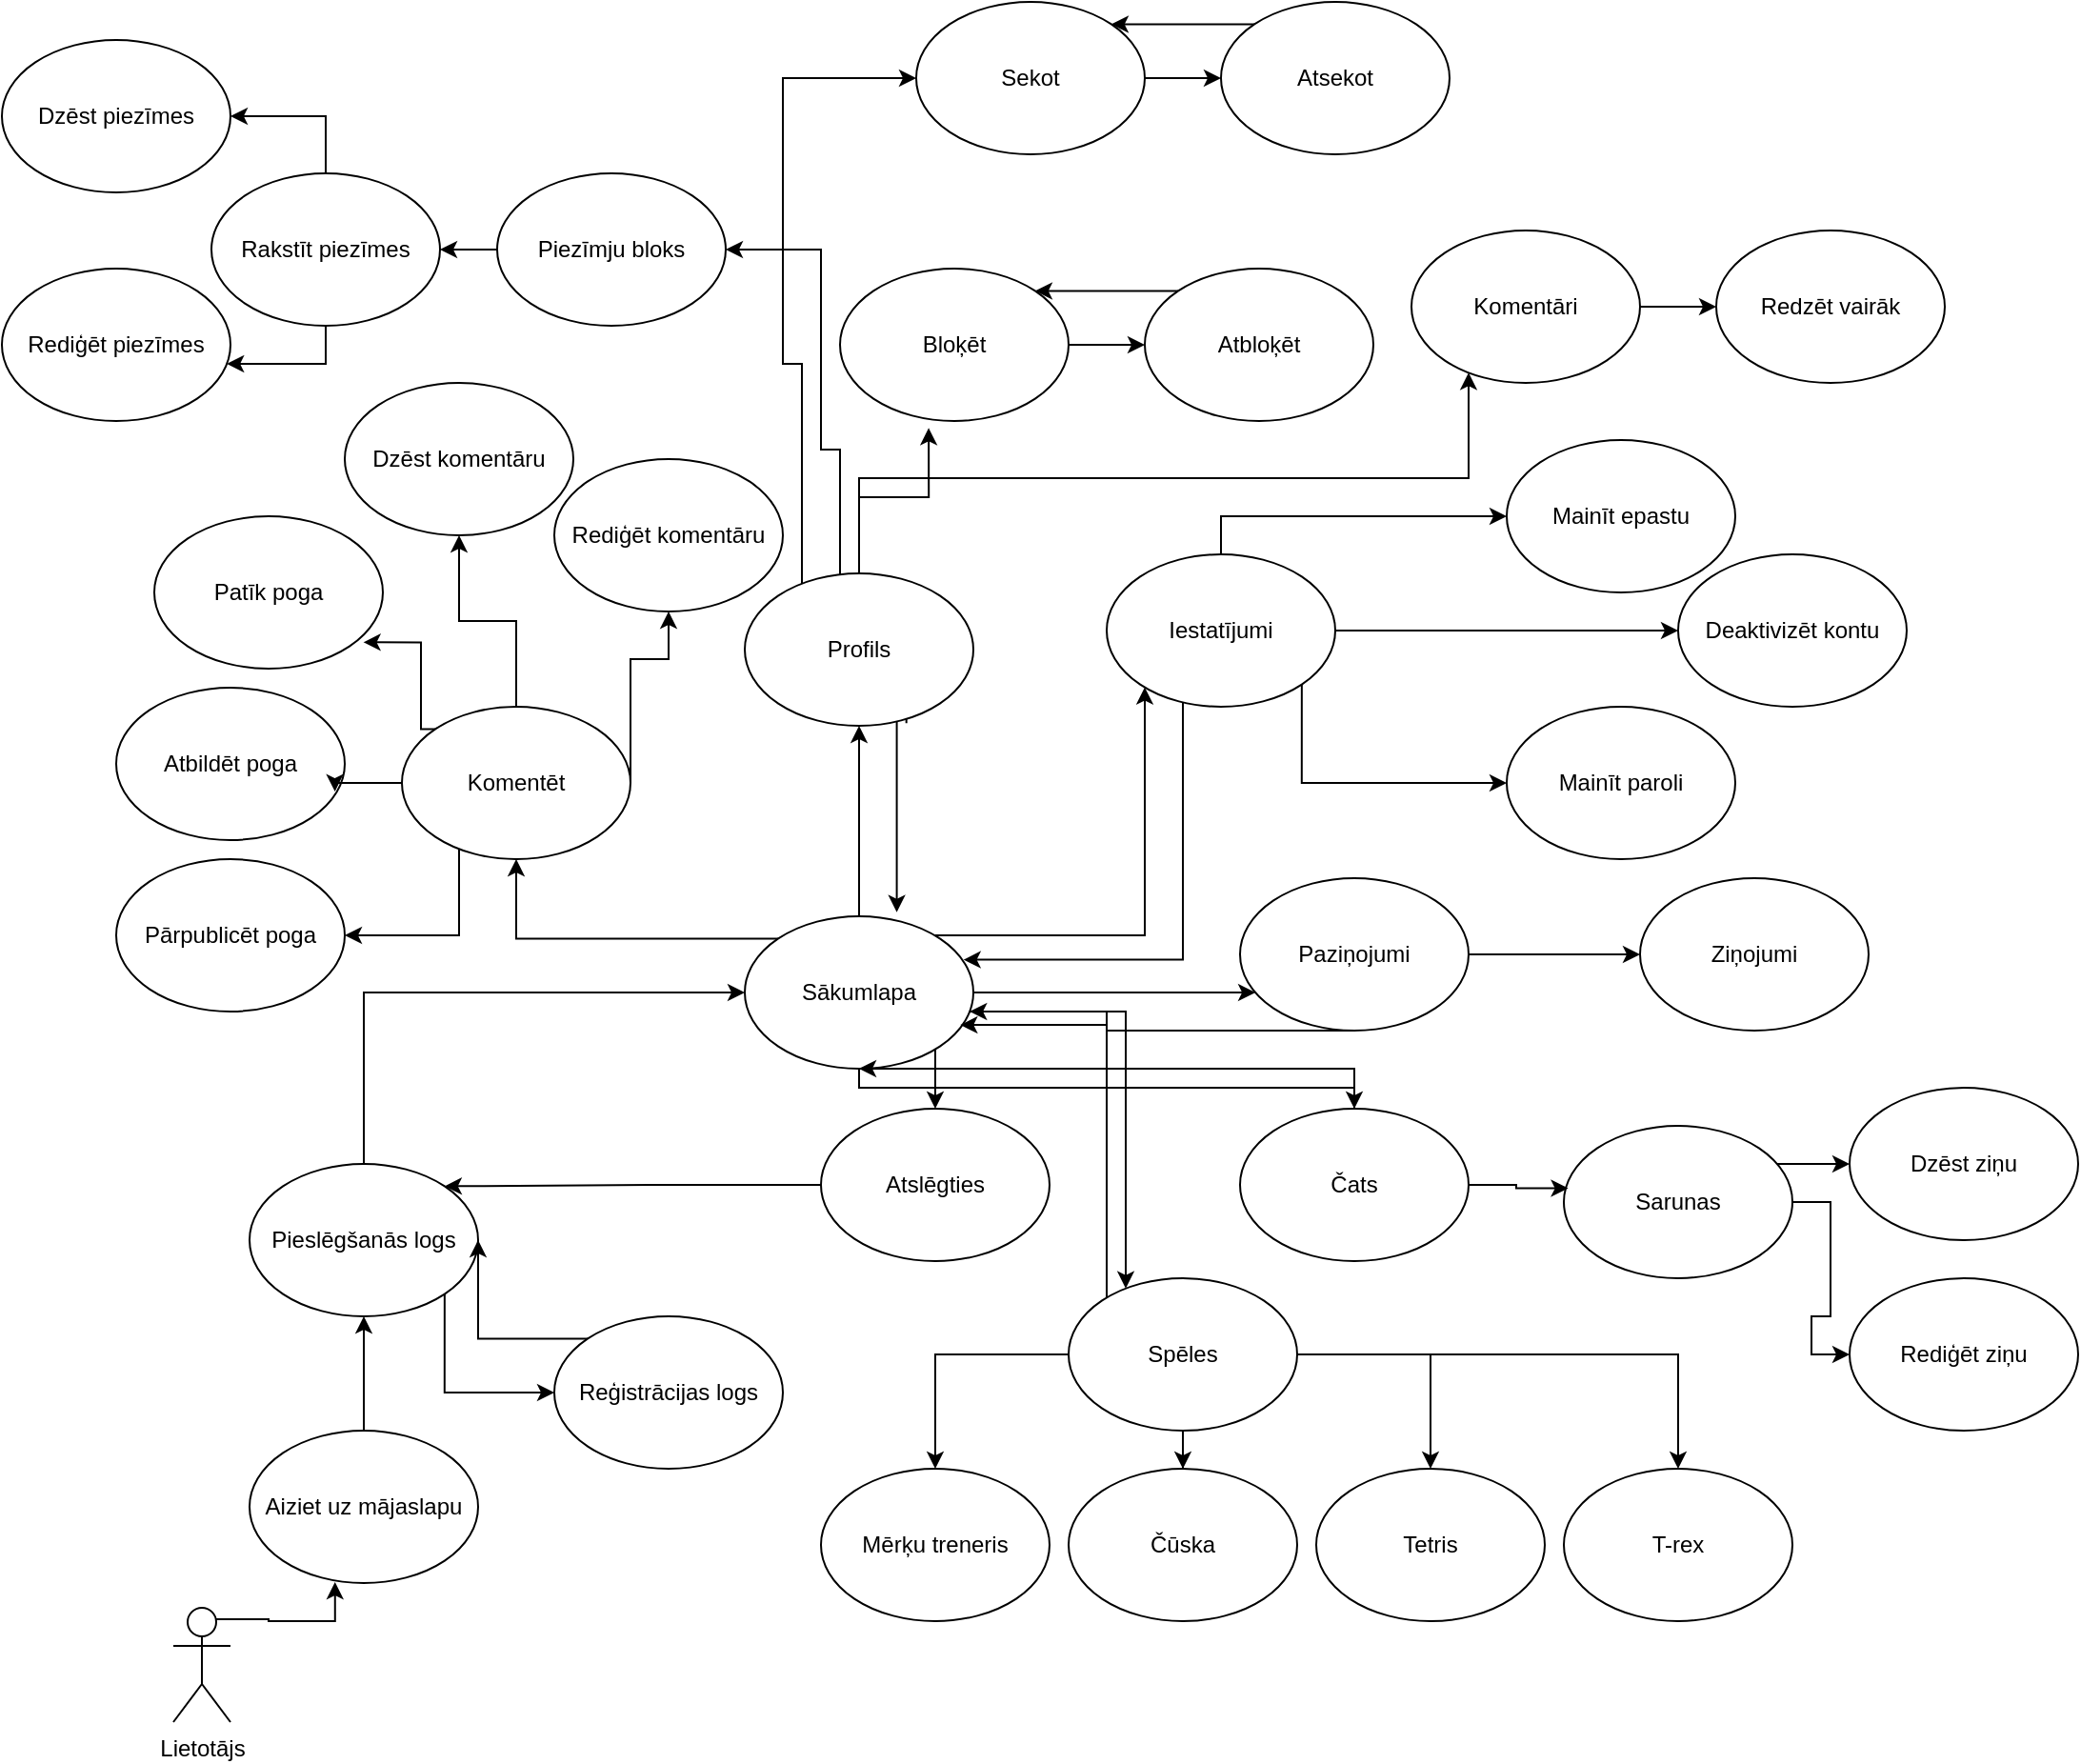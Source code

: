 <mxfile version="24.5.2" type="device">
  <diagram name="Page-1" id="jDfebUZvdFUbF2qBGvBB">
    <mxGraphModel dx="2322" dy="2377" grid="1" gridSize="10" guides="1" tooltips="1" connect="1" arrows="1" fold="1" page="1" pageScale="1" pageWidth="850" pageHeight="1100" math="0" shadow="0">
      <root>
        <mxCell id="0" />
        <mxCell id="1" parent="0" />
        <mxCell id="MYNXTz7fuDVpgmWjsHH8-4" value="Lietotājs" style="shape=umlActor;verticalLabelPosition=bottom;verticalAlign=top;html=1;outlineConnect=0;" parent="1" vertex="1">
          <mxGeometry x="100" y="743" width="30" height="60" as="geometry" />
        </mxCell>
        <mxCell id="MYNXTz7fuDVpgmWjsHH8-9" style="edgeStyle=orthogonalEdgeStyle;rounded=0;orthogonalLoop=1;jettySize=auto;html=1;exitX=0.5;exitY=0;exitDx=0;exitDy=0;entryX=0.5;entryY=1;entryDx=0;entryDy=0;" parent="1" source="MYNXTz7fuDVpgmWjsHH8-5" target="MYNXTz7fuDVpgmWjsHH8-6" edge="1">
          <mxGeometry relative="1" as="geometry" />
        </mxCell>
        <mxCell id="MYNXTz7fuDVpgmWjsHH8-5" value="Aiziet uz mājaslapu" style="ellipse;whiteSpace=wrap;html=1;" parent="1" vertex="1">
          <mxGeometry x="140" y="650" width="120" height="80" as="geometry" />
        </mxCell>
        <mxCell id="MYNXTz7fuDVpgmWjsHH8-12" style="edgeStyle=orthogonalEdgeStyle;rounded=0;orthogonalLoop=1;jettySize=auto;html=1;exitX=1;exitY=1;exitDx=0;exitDy=0;entryX=0;entryY=0.5;entryDx=0;entryDy=0;" parent="1" source="MYNXTz7fuDVpgmWjsHH8-6" target="MYNXTz7fuDVpgmWjsHH8-10" edge="1">
          <mxGeometry relative="1" as="geometry">
            <mxPoint x="280" y="660" as="targetPoint" />
            <Array as="points">
              <mxPoint x="242" y="630" />
            </Array>
          </mxGeometry>
        </mxCell>
        <mxCell id="MYNXTz7fuDVpgmWjsHH8-15" style="edgeStyle=orthogonalEdgeStyle;rounded=0;orthogonalLoop=1;jettySize=auto;html=1;exitX=0.5;exitY=0;exitDx=0;exitDy=0;entryX=0;entryY=0.5;entryDx=0;entryDy=0;" parent="1" source="MYNXTz7fuDVpgmWjsHH8-6" target="MYNXTz7fuDVpgmWjsHH8-11" edge="1">
          <mxGeometry relative="1" as="geometry" />
        </mxCell>
        <mxCell id="MYNXTz7fuDVpgmWjsHH8-6" value="Pieslēgšanās logs" style="ellipse;whiteSpace=wrap;html=1;" parent="1" vertex="1">
          <mxGeometry x="140" y="510" width="120" height="80" as="geometry" />
        </mxCell>
        <mxCell id="MYNXTz7fuDVpgmWjsHH8-8" style="edgeStyle=orthogonalEdgeStyle;rounded=0;orthogonalLoop=1;jettySize=auto;html=1;exitX=0.75;exitY=0.1;exitDx=0;exitDy=0;exitPerimeter=0;entryX=0.374;entryY=0.994;entryDx=0;entryDy=0;entryPerimeter=0;" parent="1" source="MYNXTz7fuDVpgmWjsHH8-4" target="MYNXTz7fuDVpgmWjsHH8-5" edge="1">
          <mxGeometry relative="1" as="geometry" />
        </mxCell>
        <mxCell id="MYNXTz7fuDVpgmWjsHH8-14" style="edgeStyle=orthogonalEdgeStyle;rounded=0;orthogonalLoop=1;jettySize=auto;html=1;exitX=0;exitY=0;exitDx=0;exitDy=0;entryX=1;entryY=0.5;entryDx=0;entryDy=0;" parent="1" source="MYNXTz7fuDVpgmWjsHH8-10" target="MYNXTz7fuDVpgmWjsHH8-6" edge="1">
          <mxGeometry relative="1" as="geometry">
            <Array as="points">
              <mxPoint x="318" y="602" />
              <mxPoint x="260" y="602" />
            </Array>
          </mxGeometry>
        </mxCell>
        <mxCell id="MYNXTz7fuDVpgmWjsHH8-10" value="Reģistrācijas logs" style="ellipse;whiteSpace=wrap;html=1;" parent="1" vertex="1">
          <mxGeometry x="300" y="590" width="120" height="80" as="geometry" />
        </mxCell>
        <mxCell id="MYNXTz7fuDVpgmWjsHH8-18" style="edgeStyle=orthogonalEdgeStyle;rounded=0;orthogonalLoop=1;jettySize=auto;html=1;exitX=1;exitY=1;exitDx=0;exitDy=0;entryX=0.5;entryY=0;entryDx=0;entryDy=0;" parent="1" source="MYNXTz7fuDVpgmWjsHH8-11" target="MYNXTz7fuDVpgmWjsHH8-16" edge="1">
          <mxGeometry relative="1" as="geometry">
            <mxPoint x="550" y="460" as="targetPoint" />
          </mxGeometry>
        </mxCell>
        <mxCell id="MYNXTz7fuDVpgmWjsHH8-26" style="edgeStyle=orthogonalEdgeStyle;rounded=0;orthogonalLoop=1;jettySize=auto;html=1;entryX=0.5;entryY=1;entryDx=0;entryDy=0;" parent="1" source="MYNXTz7fuDVpgmWjsHH8-11" target="MYNXTz7fuDVpgmWjsHH8-21" edge="1">
          <mxGeometry relative="1" as="geometry" />
        </mxCell>
        <mxCell id="MYNXTz7fuDVpgmWjsHH8-27" style="edgeStyle=orthogonalEdgeStyle;rounded=0;orthogonalLoop=1;jettySize=auto;html=1;exitX=0;exitY=0;exitDx=0;exitDy=0;entryX=0.5;entryY=1;entryDx=0;entryDy=0;" parent="1" source="MYNXTz7fuDVpgmWjsHH8-11" target="MYNXTz7fuDVpgmWjsHH8-19" edge="1">
          <mxGeometry relative="1" as="geometry" />
        </mxCell>
        <mxCell id="6VxmwZoNdtjiQjvbK9x5-4" style="edgeStyle=orthogonalEdgeStyle;rounded=0;orthogonalLoop=1;jettySize=auto;html=1;" edge="1" parent="1" source="MYNXTz7fuDVpgmWjsHH8-11" target="MYNXTz7fuDVpgmWjsHH8-23">
          <mxGeometry relative="1" as="geometry">
            <Array as="points">
              <mxPoint x="610" y="390" />
            </Array>
          </mxGeometry>
        </mxCell>
        <mxCell id="6VxmwZoNdtjiQjvbK9x5-11" style="edgeStyle=orthogonalEdgeStyle;rounded=0;orthogonalLoop=1;jettySize=auto;html=1;" edge="1" parent="1" source="MYNXTz7fuDVpgmWjsHH8-11" target="6VxmwZoNdtjiQjvbK9x5-8">
          <mxGeometry relative="1" as="geometry">
            <Array as="points">
              <mxPoint x="630" y="420" />
              <mxPoint x="630" y="420" />
            </Array>
          </mxGeometry>
        </mxCell>
        <mxCell id="6VxmwZoNdtjiQjvbK9x5-13" style="edgeStyle=orthogonalEdgeStyle;rounded=0;orthogonalLoop=1;jettySize=auto;html=1;" edge="1" parent="1" source="MYNXTz7fuDVpgmWjsHH8-11" target="6VxmwZoNdtjiQjvbK9x5-9">
          <mxGeometry relative="1" as="geometry">
            <Array as="points">
              <mxPoint x="460" y="470" />
            </Array>
          </mxGeometry>
        </mxCell>
        <mxCell id="6VxmwZoNdtjiQjvbK9x5-15" style="edgeStyle=orthogonalEdgeStyle;rounded=0;orthogonalLoop=1;jettySize=auto;html=1;" edge="1" parent="1" source="MYNXTz7fuDVpgmWjsHH8-11" target="6VxmwZoNdtjiQjvbK9x5-10">
          <mxGeometry relative="1" as="geometry">
            <Array as="points">
              <mxPoint x="600" y="430" />
            </Array>
          </mxGeometry>
        </mxCell>
        <mxCell id="MYNXTz7fuDVpgmWjsHH8-11" value="Sākumlapa" style="ellipse;whiteSpace=wrap;html=1;" parent="1" vertex="1">
          <mxGeometry x="400" y="380" width="120" height="80" as="geometry" />
        </mxCell>
        <mxCell id="MYNXTz7fuDVpgmWjsHH8-17" style="edgeStyle=orthogonalEdgeStyle;rounded=0;orthogonalLoop=1;jettySize=auto;html=1;entryX=1;entryY=0;entryDx=0;entryDy=0;" parent="1" source="MYNXTz7fuDVpgmWjsHH8-16" target="MYNXTz7fuDVpgmWjsHH8-6" edge="1">
          <mxGeometry relative="1" as="geometry" />
        </mxCell>
        <mxCell id="MYNXTz7fuDVpgmWjsHH8-16" value="Atslēgties" style="ellipse;whiteSpace=wrap;html=1;" parent="1" vertex="1">
          <mxGeometry x="440" y="481" width="120" height="80" as="geometry" />
        </mxCell>
        <mxCell id="MYNXTz7fuDVpgmWjsHH8-25" style="edgeStyle=orthogonalEdgeStyle;rounded=0;orthogonalLoop=1;jettySize=auto;html=1;entryX=0.5;entryY=1;entryDx=0;entryDy=0;" parent="1" source="MYNXTz7fuDVpgmWjsHH8-19" target="MYNXTz7fuDVpgmWjsHH8-24" edge="1">
          <mxGeometry relative="1" as="geometry" />
        </mxCell>
        <mxCell id="MYNXTz7fuDVpgmWjsHH8-60" style="edgeStyle=orthogonalEdgeStyle;rounded=0;orthogonalLoop=1;jettySize=auto;html=1;exitX=0;exitY=1;exitDx=0;exitDy=0;entryX=1;entryY=0.5;entryDx=0;entryDy=0;" parent="1" source="MYNXTz7fuDVpgmWjsHH8-19" target="MYNXTz7fuDVpgmWjsHH8-59" edge="1">
          <mxGeometry relative="1" as="geometry">
            <Array as="points">
              <mxPoint x="250" y="338" />
              <mxPoint x="250" y="390" />
            </Array>
          </mxGeometry>
        </mxCell>
        <mxCell id="6VxmwZoNdtjiQjvbK9x5-3" style="edgeStyle=orthogonalEdgeStyle;rounded=0;orthogonalLoop=1;jettySize=auto;html=1;entryX=0.5;entryY=1;entryDx=0;entryDy=0;" edge="1" parent="1" source="MYNXTz7fuDVpgmWjsHH8-19" target="6VxmwZoNdtjiQjvbK9x5-1">
          <mxGeometry relative="1" as="geometry">
            <Array as="points">
              <mxPoint x="340" y="245" />
              <mxPoint x="360" y="245" />
            </Array>
          </mxGeometry>
        </mxCell>
        <mxCell id="MYNXTz7fuDVpgmWjsHH8-19" value="Komentēt" style="ellipse;whiteSpace=wrap;html=1;" parent="1" vertex="1">
          <mxGeometry x="220" y="270" width="120" height="80" as="geometry" />
        </mxCell>
        <mxCell id="MYNXTz7fuDVpgmWjsHH8-66" style="edgeStyle=orthogonalEdgeStyle;rounded=0;orthogonalLoop=1;jettySize=auto;html=1;exitX=0.707;exitY=0.983;exitDx=0;exitDy=0;entryX=0.665;entryY=-0.027;entryDx=0;entryDy=0;entryPerimeter=0;exitPerimeter=0;" parent="1" source="MYNXTz7fuDVpgmWjsHH8-21" target="MYNXTz7fuDVpgmWjsHH8-11" edge="1">
          <mxGeometry relative="1" as="geometry">
            <Array as="points">
              <mxPoint x="485" y="268" />
              <mxPoint x="480" y="268" />
            </Array>
          </mxGeometry>
        </mxCell>
        <mxCell id="6VxmwZoNdtjiQjvbK9x5-7" style="edgeStyle=orthogonalEdgeStyle;rounded=0;orthogonalLoop=1;jettySize=auto;html=1;" edge="1" parent="1" source="MYNXTz7fuDVpgmWjsHH8-21" target="MYNXTz7fuDVpgmWjsHH8-64">
          <mxGeometry relative="1" as="geometry">
            <Array as="points">
              <mxPoint x="430" y="90" />
              <mxPoint x="420" y="90" />
              <mxPoint x="420" y="-60" />
            </Array>
          </mxGeometry>
        </mxCell>
        <mxCell id="6VxmwZoNdtjiQjvbK9x5-28" style="edgeStyle=orthogonalEdgeStyle;rounded=0;orthogonalLoop=1;jettySize=auto;html=1;entryX=1;entryY=0.5;entryDx=0;entryDy=0;" edge="1" parent="1" source="MYNXTz7fuDVpgmWjsHH8-21" target="6VxmwZoNdtjiQjvbK9x5-27">
          <mxGeometry relative="1" as="geometry">
            <Array as="points">
              <mxPoint x="450" y="135" />
              <mxPoint x="440" y="135" />
              <mxPoint x="440" y="30" />
            </Array>
          </mxGeometry>
        </mxCell>
        <mxCell id="6VxmwZoNdtjiQjvbK9x5-46" style="edgeStyle=orthogonalEdgeStyle;rounded=0;orthogonalLoop=1;jettySize=auto;html=1;" edge="1" parent="1" source="MYNXTz7fuDVpgmWjsHH8-21" target="6VxmwZoNdtjiQjvbK9x5-44">
          <mxGeometry relative="1" as="geometry">
            <Array as="points">
              <mxPoint x="460" y="150" />
              <mxPoint x="780" y="150" />
            </Array>
          </mxGeometry>
        </mxCell>
        <mxCell id="MYNXTz7fuDVpgmWjsHH8-21" value="Profils" style="ellipse;whiteSpace=wrap;html=1;" parent="1" vertex="1">
          <mxGeometry x="400" y="200" width="120" height="80" as="geometry" />
        </mxCell>
        <mxCell id="MYNXTz7fuDVpgmWjsHH8-57" style="edgeStyle=orthogonalEdgeStyle;rounded=0;orthogonalLoop=1;jettySize=auto;html=1;" parent="1" source="MYNXTz7fuDVpgmWjsHH8-23" target="MYNXTz7fuDVpgmWjsHH8-56" edge="1">
          <mxGeometry relative="1" as="geometry" />
        </mxCell>
        <mxCell id="MYNXTz7fuDVpgmWjsHH8-77" style="edgeStyle=orthogonalEdgeStyle;rounded=0;orthogonalLoop=1;jettySize=auto;html=1;exitX=1;exitY=1;exitDx=0;exitDy=0;entryX=0;entryY=0.5;entryDx=0;entryDy=0;" parent="1" source="MYNXTz7fuDVpgmWjsHH8-23" target="MYNXTz7fuDVpgmWjsHH8-76" edge="1">
          <mxGeometry relative="1" as="geometry">
            <Array as="points">
              <mxPoint x="692" y="310" />
            </Array>
          </mxGeometry>
        </mxCell>
        <mxCell id="MYNXTz7fuDVpgmWjsHH8-79" style="edgeStyle=orthogonalEdgeStyle;rounded=0;orthogonalLoop=1;jettySize=auto;html=1;exitX=0.5;exitY=0;exitDx=0;exitDy=0;entryX=0;entryY=0.5;entryDx=0;entryDy=0;" parent="1" source="MYNXTz7fuDVpgmWjsHH8-23" target="MYNXTz7fuDVpgmWjsHH8-78" edge="1">
          <mxGeometry relative="1" as="geometry" />
        </mxCell>
        <mxCell id="MYNXTz7fuDVpgmWjsHH8-23" value="Iestatījumi" style="ellipse;whiteSpace=wrap;html=1;" parent="1" vertex="1">
          <mxGeometry x="590" y="190" width="120" height="80" as="geometry" />
        </mxCell>
        <mxCell id="MYNXTz7fuDVpgmWjsHH8-24" value="Dzēst komentāru" style="ellipse;whiteSpace=wrap;html=1;" parent="1" vertex="1">
          <mxGeometry x="190" y="100" width="120" height="80" as="geometry" />
        </mxCell>
        <mxCell id="MYNXTz7fuDVpgmWjsHH8-55" value="Patīk poga" style="ellipse;whiteSpace=wrap;html=1;" parent="1" vertex="1">
          <mxGeometry x="90" y="170" width="120" height="80" as="geometry" />
        </mxCell>
        <mxCell id="MYNXTz7fuDVpgmWjsHH8-56" value="Deaktivizēt kontu" style="ellipse;whiteSpace=wrap;html=1;" parent="1" vertex="1">
          <mxGeometry x="890" y="190" width="120" height="80" as="geometry" />
        </mxCell>
        <mxCell id="MYNXTz7fuDVpgmWjsHH8-58" value="Atbildēt poga" style="ellipse;whiteSpace=wrap;html=1;" parent="1" vertex="1">
          <mxGeometry x="70" y="260" width="120" height="80" as="geometry" />
        </mxCell>
        <mxCell id="MYNXTz7fuDVpgmWjsHH8-59" value="Pārpublicēt poga" style="ellipse;whiteSpace=wrap;html=1;" parent="1" vertex="1">
          <mxGeometry x="70" y="350" width="120" height="80" as="geometry" />
        </mxCell>
        <mxCell id="MYNXTz7fuDVpgmWjsHH8-62" style="edgeStyle=orthogonalEdgeStyle;rounded=0;orthogonalLoop=1;jettySize=auto;html=1;exitX=0;exitY=0.5;exitDx=0;exitDy=0;entryX=0.957;entryY=0.681;entryDx=0;entryDy=0;entryPerimeter=0;" parent="1" source="MYNXTz7fuDVpgmWjsHH8-19" target="MYNXTz7fuDVpgmWjsHH8-58" edge="1">
          <mxGeometry relative="1" as="geometry" />
        </mxCell>
        <mxCell id="MYNXTz7fuDVpgmWjsHH8-63" style="edgeStyle=orthogonalEdgeStyle;rounded=0;orthogonalLoop=1;jettySize=auto;html=1;exitX=0;exitY=0;exitDx=0;exitDy=0;entryX=0.915;entryY=0.827;entryDx=0;entryDy=0;entryPerimeter=0;" parent="1" source="MYNXTz7fuDVpgmWjsHH8-19" target="MYNXTz7fuDVpgmWjsHH8-55" edge="1">
          <mxGeometry relative="1" as="geometry">
            <Array as="points">
              <mxPoint x="230" y="282" />
              <mxPoint x="230" y="236" />
            </Array>
          </mxGeometry>
        </mxCell>
        <mxCell id="MYNXTz7fuDVpgmWjsHH8-71" style="edgeStyle=orthogonalEdgeStyle;rounded=0;orthogonalLoop=1;jettySize=auto;html=1;exitX=1;exitY=0.5;exitDx=0;exitDy=0;" parent="1" source="MYNXTz7fuDVpgmWjsHH8-64" target="MYNXTz7fuDVpgmWjsHH8-70" edge="1">
          <mxGeometry relative="1" as="geometry" />
        </mxCell>
        <mxCell id="MYNXTz7fuDVpgmWjsHH8-64" value="Sekot" style="ellipse;whiteSpace=wrap;html=1;" parent="1" vertex="1">
          <mxGeometry x="490" y="-100" width="120" height="80" as="geometry" />
        </mxCell>
        <mxCell id="MYNXTz7fuDVpgmWjsHH8-73" style="edgeStyle=orthogonalEdgeStyle;rounded=0;orthogonalLoop=1;jettySize=auto;html=1;exitX=1;exitY=0.5;exitDx=0;exitDy=0;entryX=0;entryY=0.5;entryDx=0;entryDy=0;" parent="1" source="MYNXTz7fuDVpgmWjsHH8-68" target="MYNXTz7fuDVpgmWjsHH8-72" edge="1">
          <mxGeometry relative="1" as="geometry" />
        </mxCell>
        <mxCell id="MYNXTz7fuDVpgmWjsHH8-68" value="Bloķēt" style="ellipse;whiteSpace=wrap;html=1;" parent="1" vertex="1">
          <mxGeometry x="450" y="40" width="120" height="80" as="geometry" />
        </mxCell>
        <mxCell id="MYNXTz7fuDVpgmWjsHH8-75" style="edgeStyle=orthogonalEdgeStyle;rounded=0;orthogonalLoop=1;jettySize=auto;html=1;exitX=0;exitY=0;exitDx=0;exitDy=0;entryX=1;entryY=0;entryDx=0;entryDy=0;" parent="1" source="MYNXTz7fuDVpgmWjsHH8-70" target="MYNXTz7fuDVpgmWjsHH8-64" edge="1">
          <mxGeometry relative="1" as="geometry" />
        </mxCell>
        <mxCell id="MYNXTz7fuDVpgmWjsHH8-70" value="Atsekot" style="ellipse;whiteSpace=wrap;html=1;" parent="1" vertex="1">
          <mxGeometry x="650" y="-100" width="120" height="80" as="geometry" />
        </mxCell>
        <mxCell id="MYNXTz7fuDVpgmWjsHH8-74" style="edgeStyle=orthogonalEdgeStyle;rounded=0;orthogonalLoop=1;jettySize=auto;html=1;exitX=0;exitY=0;exitDx=0;exitDy=0;entryX=1;entryY=0;entryDx=0;entryDy=0;" parent="1" source="MYNXTz7fuDVpgmWjsHH8-72" target="MYNXTz7fuDVpgmWjsHH8-68" edge="1">
          <mxGeometry relative="1" as="geometry" />
        </mxCell>
        <mxCell id="MYNXTz7fuDVpgmWjsHH8-72" value="Atbloķēt" style="ellipse;whiteSpace=wrap;html=1;" parent="1" vertex="1">
          <mxGeometry x="610" y="40" width="120" height="80" as="geometry" />
        </mxCell>
        <mxCell id="MYNXTz7fuDVpgmWjsHH8-76" value="Mainīt paroli" style="ellipse;whiteSpace=wrap;html=1;" parent="1" vertex="1">
          <mxGeometry x="800" y="270" width="120" height="80" as="geometry" />
        </mxCell>
        <mxCell id="MYNXTz7fuDVpgmWjsHH8-78" value="Mainīt epastu" style="ellipse;whiteSpace=wrap;html=1;" parent="1" vertex="1">
          <mxGeometry x="800" y="130" width="120" height="80" as="geometry" />
        </mxCell>
        <mxCell id="6VxmwZoNdtjiQjvbK9x5-1" value="Rediģēt komentāru" style="ellipse;whiteSpace=wrap;html=1;" vertex="1" parent="1">
          <mxGeometry x="300" y="140" width="120" height="80" as="geometry" />
        </mxCell>
        <mxCell id="6VxmwZoNdtjiQjvbK9x5-5" style="edgeStyle=orthogonalEdgeStyle;rounded=0;orthogonalLoop=1;jettySize=auto;html=1;entryX=0.957;entryY=0.285;entryDx=0;entryDy=0;entryPerimeter=0;" edge="1" parent="1" source="MYNXTz7fuDVpgmWjsHH8-23" target="MYNXTz7fuDVpgmWjsHH8-11">
          <mxGeometry relative="1" as="geometry">
            <Array as="points">
              <mxPoint x="630" y="403" />
            </Array>
          </mxGeometry>
        </mxCell>
        <mxCell id="6VxmwZoNdtjiQjvbK9x5-6" style="edgeStyle=orthogonalEdgeStyle;rounded=0;orthogonalLoop=1;jettySize=auto;html=1;entryX=0.388;entryY=1.046;entryDx=0;entryDy=0;entryPerimeter=0;" edge="1" parent="1" source="MYNXTz7fuDVpgmWjsHH8-21" target="MYNXTz7fuDVpgmWjsHH8-68">
          <mxGeometry relative="1" as="geometry" />
        </mxCell>
        <mxCell id="6VxmwZoNdtjiQjvbK9x5-17" style="edgeStyle=orthogonalEdgeStyle;rounded=0;orthogonalLoop=1;jettySize=auto;html=1;" edge="1" parent="1" source="6VxmwZoNdtjiQjvbK9x5-8" target="6VxmwZoNdtjiQjvbK9x5-18">
          <mxGeometry relative="1" as="geometry">
            <mxPoint x="890" y="400" as="targetPoint" />
          </mxGeometry>
        </mxCell>
        <mxCell id="6VxmwZoNdtjiQjvbK9x5-8" value="Paziņojumi" style="ellipse;whiteSpace=wrap;html=1;" vertex="1" parent="1">
          <mxGeometry x="660" y="360" width="120" height="80" as="geometry" />
        </mxCell>
        <mxCell id="6VxmwZoNdtjiQjvbK9x5-14" style="edgeStyle=orthogonalEdgeStyle;rounded=0;orthogonalLoop=1;jettySize=auto;html=1;" edge="1" parent="1" source="6VxmwZoNdtjiQjvbK9x5-9" target="MYNXTz7fuDVpgmWjsHH8-11">
          <mxGeometry relative="1" as="geometry">
            <Array as="points">
              <mxPoint x="720" y="460" />
            </Array>
          </mxGeometry>
        </mxCell>
        <mxCell id="6VxmwZoNdtjiQjvbK9x5-9" value="Čats" style="ellipse;whiteSpace=wrap;html=1;" vertex="1" parent="1">
          <mxGeometry x="660" y="481" width="120" height="80" as="geometry" />
        </mxCell>
        <mxCell id="6VxmwZoNdtjiQjvbK9x5-16" style="edgeStyle=orthogonalEdgeStyle;rounded=0;orthogonalLoop=1;jettySize=auto;html=1;" edge="1" parent="1" source="6VxmwZoNdtjiQjvbK9x5-10" target="MYNXTz7fuDVpgmWjsHH8-11">
          <mxGeometry relative="1" as="geometry">
            <Array as="points">
              <mxPoint x="590" y="430" />
            </Array>
          </mxGeometry>
        </mxCell>
        <mxCell id="6VxmwZoNdtjiQjvbK9x5-23" style="edgeStyle=orthogonalEdgeStyle;rounded=0;orthogonalLoop=1;jettySize=auto;html=1;" edge="1" parent="1" source="6VxmwZoNdtjiQjvbK9x5-10" target="6VxmwZoNdtjiQjvbK9x5-19">
          <mxGeometry relative="1" as="geometry" />
        </mxCell>
        <mxCell id="6VxmwZoNdtjiQjvbK9x5-24" style="edgeStyle=orthogonalEdgeStyle;rounded=0;orthogonalLoop=1;jettySize=auto;html=1;" edge="1" parent="1" source="6VxmwZoNdtjiQjvbK9x5-10" target="6VxmwZoNdtjiQjvbK9x5-20">
          <mxGeometry relative="1" as="geometry" />
        </mxCell>
        <mxCell id="6VxmwZoNdtjiQjvbK9x5-25" style="edgeStyle=orthogonalEdgeStyle;rounded=0;orthogonalLoop=1;jettySize=auto;html=1;" edge="1" parent="1" source="6VxmwZoNdtjiQjvbK9x5-10" target="6VxmwZoNdtjiQjvbK9x5-21">
          <mxGeometry relative="1" as="geometry" />
        </mxCell>
        <mxCell id="6VxmwZoNdtjiQjvbK9x5-26" style="edgeStyle=orthogonalEdgeStyle;rounded=0;orthogonalLoop=1;jettySize=auto;html=1;entryX=0.5;entryY=0;entryDx=0;entryDy=0;" edge="1" parent="1" source="6VxmwZoNdtjiQjvbK9x5-10" target="6VxmwZoNdtjiQjvbK9x5-22">
          <mxGeometry relative="1" as="geometry" />
        </mxCell>
        <mxCell id="6VxmwZoNdtjiQjvbK9x5-10" value="Spēles" style="ellipse;whiteSpace=wrap;html=1;" vertex="1" parent="1">
          <mxGeometry x="570" y="570" width="120" height="80" as="geometry" />
        </mxCell>
        <mxCell id="6VxmwZoNdtjiQjvbK9x5-12" style="edgeStyle=orthogonalEdgeStyle;rounded=0;orthogonalLoop=1;jettySize=auto;html=1;entryX=0.943;entryY=0.713;entryDx=0;entryDy=0;entryPerimeter=0;" edge="1" parent="1" source="6VxmwZoNdtjiQjvbK9x5-8" target="MYNXTz7fuDVpgmWjsHH8-11">
          <mxGeometry relative="1" as="geometry">
            <Array as="points">
              <mxPoint x="590" y="440" />
              <mxPoint x="590" y="437" />
            </Array>
          </mxGeometry>
        </mxCell>
        <mxCell id="6VxmwZoNdtjiQjvbK9x5-18" value="Ziņojumi" style="ellipse;whiteSpace=wrap;html=1;" vertex="1" parent="1">
          <mxGeometry x="870" y="360" width="120" height="80" as="geometry" />
        </mxCell>
        <mxCell id="6VxmwZoNdtjiQjvbK9x5-19" value="Mērķu treneris" style="ellipse;whiteSpace=wrap;html=1;" vertex="1" parent="1">
          <mxGeometry x="440" y="670" width="120" height="80" as="geometry" />
        </mxCell>
        <mxCell id="6VxmwZoNdtjiQjvbK9x5-20" value="Čūska" style="ellipse;whiteSpace=wrap;html=1;" vertex="1" parent="1">
          <mxGeometry x="570" y="670" width="120" height="80" as="geometry" />
        </mxCell>
        <mxCell id="6VxmwZoNdtjiQjvbK9x5-21" value="Tetris" style="ellipse;whiteSpace=wrap;html=1;" vertex="1" parent="1">
          <mxGeometry x="700" y="670" width="120" height="80" as="geometry" />
        </mxCell>
        <mxCell id="6VxmwZoNdtjiQjvbK9x5-22" value="T-rex" style="ellipse;whiteSpace=wrap;html=1;" vertex="1" parent="1">
          <mxGeometry x="830" y="670" width="120" height="80" as="geometry" />
        </mxCell>
        <mxCell id="6VxmwZoNdtjiQjvbK9x5-30" style="edgeStyle=orthogonalEdgeStyle;rounded=0;orthogonalLoop=1;jettySize=auto;html=1;" edge="1" parent="1" source="6VxmwZoNdtjiQjvbK9x5-27" target="6VxmwZoNdtjiQjvbK9x5-29">
          <mxGeometry relative="1" as="geometry" />
        </mxCell>
        <mxCell id="6VxmwZoNdtjiQjvbK9x5-27" value="Piezīmju bloks" style="ellipse;whiteSpace=wrap;html=1;" vertex="1" parent="1">
          <mxGeometry x="270" y="-10" width="120" height="80" as="geometry" />
        </mxCell>
        <mxCell id="6VxmwZoNdtjiQjvbK9x5-33" style="edgeStyle=orthogonalEdgeStyle;rounded=0;orthogonalLoop=1;jettySize=auto;html=1;entryX=1;entryY=0.5;entryDx=0;entryDy=0;" edge="1" parent="1" source="6VxmwZoNdtjiQjvbK9x5-29" target="6VxmwZoNdtjiQjvbK9x5-31">
          <mxGeometry relative="1" as="geometry" />
        </mxCell>
        <mxCell id="6VxmwZoNdtjiQjvbK9x5-36" style="edgeStyle=orthogonalEdgeStyle;rounded=0;orthogonalLoop=1;jettySize=auto;html=1;" edge="1" parent="1" source="6VxmwZoNdtjiQjvbK9x5-29" target="6VxmwZoNdtjiQjvbK9x5-32">
          <mxGeometry relative="1" as="geometry">
            <Array as="points">
              <mxPoint x="180" y="90" />
            </Array>
          </mxGeometry>
        </mxCell>
        <mxCell id="6VxmwZoNdtjiQjvbK9x5-29" value="Rakstīt piezīmes" style="ellipse;whiteSpace=wrap;html=1;" vertex="1" parent="1">
          <mxGeometry x="120" y="-10" width="120" height="80" as="geometry" />
        </mxCell>
        <mxCell id="6VxmwZoNdtjiQjvbK9x5-31" value="Dzēst piezīmes" style="ellipse;whiteSpace=wrap;html=1;" vertex="1" parent="1">
          <mxGeometry x="10" y="-80" width="120" height="80" as="geometry" />
        </mxCell>
        <mxCell id="6VxmwZoNdtjiQjvbK9x5-32" value="Rediģēt piezīmes" style="ellipse;whiteSpace=wrap;html=1;" vertex="1" parent="1">
          <mxGeometry x="10" y="40" width="120" height="80" as="geometry" />
        </mxCell>
        <mxCell id="6VxmwZoNdtjiQjvbK9x5-41" style="edgeStyle=orthogonalEdgeStyle;rounded=0;orthogonalLoop=1;jettySize=auto;html=1;" edge="1" parent="1" source="6VxmwZoNdtjiQjvbK9x5-37" target="6VxmwZoNdtjiQjvbK9x5-40">
          <mxGeometry relative="1" as="geometry" />
        </mxCell>
        <mxCell id="6VxmwZoNdtjiQjvbK9x5-43" style="edgeStyle=orthogonalEdgeStyle;rounded=0;orthogonalLoop=1;jettySize=auto;html=1;" edge="1" parent="1" source="6VxmwZoNdtjiQjvbK9x5-37" target="6VxmwZoNdtjiQjvbK9x5-39">
          <mxGeometry relative="1" as="geometry">
            <Array as="points">
              <mxPoint x="960" y="510" />
              <mxPoint x="960" y="510" />
            </Array>
          </mxGeometry>
        </mxCell>
        <mxCell id="6VxmwZoNdtjiQjvbK9x5-37" value="Sarunas" style="ellipse;whiteSpace=wrap;html=1;" vertex="1" parent="1">
          <mxGeometry x="830" y="490" width="120" height="80" as="geometry" />
        </mxCell>
        <mxCell id="6VxmwZoNdtjiQjvbK9x5-38" style="edgeStyle=orthogonalEdgeStyle;rounded=0;orthogonalLoop=1;jettySize=auto;html=1;entryX=0.019;entryY=0.41;entryDx=0;entryDy=0;entryPerimeter=0;" edge="1" parent="1" source="6VxmwZoNdtjiQjvbK9x5-9" target="6VxmwZoNdtjiQjvbK9x5-37">
          <mxGeometry relative="1" as="geometry" />
        </mxCell>
        <mxCell id="6VxmwZoNdtjiQjvbK9x5-39" value="Dzēst ziņu" style="ellipse;whiteSpace=wrap;html=1;" vertex="1" parent="1">
          <mxGeometry x="980" y="470" width="120" height="80" as="geometry" />
        </mxCell>
        <mxCell id="6VxmwZoNdtjiQjvbK9x5-40" value="Rediģēt ziņu" style="ellipse;whiteSpace=wrap;html=1;" vertex="1" parent="1">
          <mxGeometry x="980" y="570" width="120" height="80" as="geometry" />
        </mxCell>
        <mxCell id="6VxmwZoNdtjiQjvbK9x5-48" style="edgeStyle=orthogonalEdgeStyle;rounded=0;orthogonalLoop=1;jettySize=auto;html=1;" edge="1" parent="1" source="6VxmwZoNdtjiQjvbK9x5-44" target="6VxmwZoNdtjiQjvbK9x5-45">
          <mxGeometry relative="1" as="geometry" />
        </mxCell>
        <mxCell id="6VxmwZoNdtjiQjvbK9x5-44" value="Komentāri" style="ellipse;whiteSpace=wrap;html=1;" vertex="1" parent="1">
          <mxGeometry x="750" y="20" width="120" height="80" as="geometry" />
        </mxCell>
        <mxCell id="6VxmwZoNdtjiQjvbK9x5-45" value="Redzēt vairāk" style="ellipse;whiteSpace=wrap;html=1;" vertex="1" parent="1">
          <mxGeometry x="910" y="20" width="120" height="80" as="geometry" />
        </mxCell>
      </root>
    </mxGraphModel>
  </diagram>
</mxfile>
